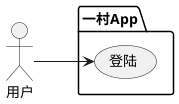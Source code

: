 @startuml
left to right direction

actor 用户 as guest


package 一村App {
  usecase "登陆" as login
'  usecase "输入用户名密码" as loginpage
'  note right of loginpage
'   输入用户名密码不是一个完整的功能单元
'   所以并不是算是一个完整的用例
'  end note
'  usecase "查看余额" as checkbalance
'  usecase "提现" as takecash
'  usecase "充值" as recharge
'  usecase "验证密码" as checkpwd
'  usecase "显示密码错误" as errorpwd
'  usecase "验证资金" as uc5
'  usecase "提示资金不足" as nomoney
}

'package 第三方 {
'  actor "银行" as bank
'  actor "南洋银行" as nanyang
'  actor "微信" as weixin
'}

'guest --> checkbalance
guest --> login
'guest --> takecash
'guest --> recharge

'login .> checkpwd: include
'login <.. errorpwd: extends
'takecash --> bank
'takecash ..> uc5: include
'takecash <.. nomoney: extends
'recharge <--- bank
'nanyang -up-|> bank
'weixin -up-|> bank
@enduml